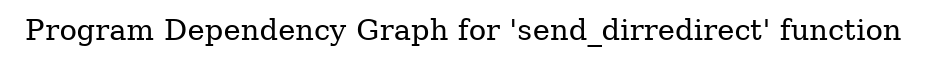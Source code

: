 digraph "Program Dependency Graph for 'send_dirredirect' function" {
	label="Program Dependency Graph for 'send_dirredirect' function";

}
